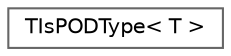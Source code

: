 digraph "Graphical Class Hierarchy"
{
 // INTERACTIVE_SVG=YES
 // LATEX_PDF_SIZE
  bgcolor="transparent";
  edge [fontname=Helvetica,fontsize=10,labelfontname=Helvetica,labelfontsize=10];
  node [fontname=Helvetica,fontsize=10,shape=box,height=0.2,width=0.4];
  rankdir="LR";
  Node0 [id="Node000000",label="TIsPODType\< T \>",height=0.2,width=0.4,color="grey40", fillcolor="white", style="filled",URL="$d1/d22/structTIsPODType.html",tooltip="Traits class which tests if a type is POD."];
}
